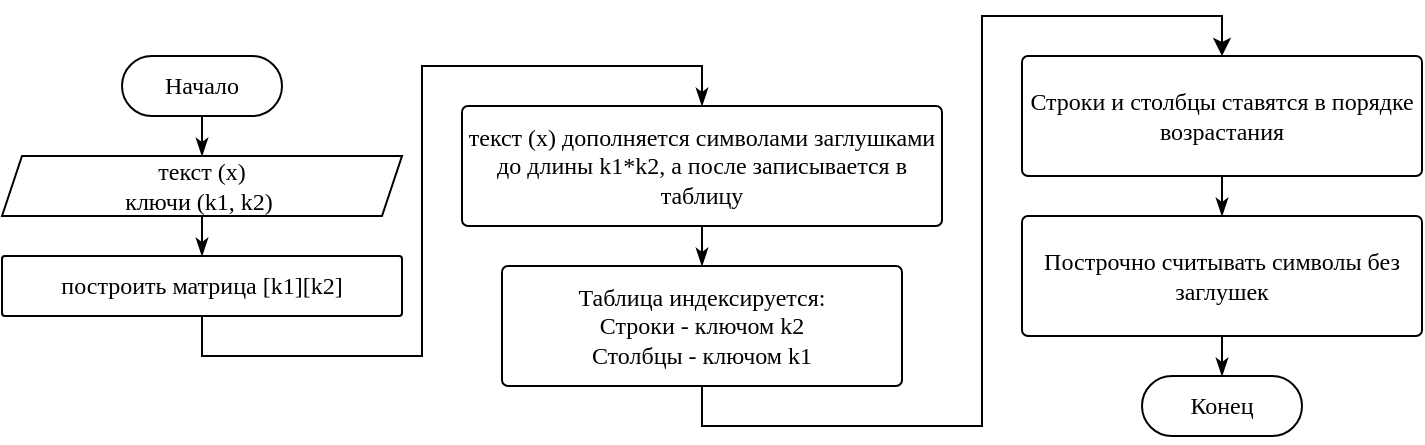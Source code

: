 <mxfile version="23.1.5" type="device">
  <diagram id="C5RBs43oDa-KdzZeNtuy" name="Page-1">
    <mxGraphModel dx="1002" dy="551" grid="1" gridSize="10" guides="1" tooltips="1" connect="1" arrows="1" fold="1" page="1" pageScale="1" pageWidth="827" pageHeight="1169" math="0" shadow="0">
      <root>
        <mxCell id="WIyWlLk6GJQsqaUBKTNV-0" />
        <mxCell id="WIyWlLk6GJQsqaUBKTNV-1" parent="WIyWlLk6GJQsqaUBKTNV-0" />
        <mxCell id="-YLPaWiGfDbkhbNqOUda-35" style="edgeStyle=orthogonalEdgeStyle;rounded=0;orthogonalLoop=1;jettySize=auto;html=1;exitX=0.5;exitY=1;exitDx=0;exitDy=0;entryX=0.5;entryY=0;entryDx=0;entryDy=0;endArrow=classicThin;endFill=1;" parent="WIyWlLk6GJQsqaUBKTNV-1" source="WIyWlLk6GJQsqaUBKTNV-3" target="-YLPaWiGfDbkhbNqOUda-34" edge="1">
          <mxGeometry relative="1" as="geometry">
            <Array as="points">
              <mxPoint x="100" y="400" />
              <mxPoint x="210" y="400" />
              <mxPoint x="210" y="255" />
              <mxPoint x="350" y="255" />
            </Array>
          </mxGeometry>
        </mxCell>
        <mxCell id="WIyWlLk6GJQsqaUBKTNV-3" value="&lt;font face=&quot;Lucida Console&quot;&gt;построить матрица [k1][k2]&lt;/font&gt;" style="rounded=1;whiteSpace=wrap;html=1;fontSize=12;glass=0;strokeWidth=1;shadow=0;arcSize=5;" parent="WIyWlLk6GJQsqaUBKTNV-1" vertex="1">
          <mxGeometry y="350" width="200" height="30" as="geometry" />
        </mxCell>
        <mxCell id="-YLPaWiGfDbkhbNqOUda-3" style="edgeStyle=orthogonalEdgeStyle;rounded=0;orthogonalLoop=1;jettySize=auto;html=1;exitX=0.5;exitY=1;exitDx=0;exitDy=0;entryX=0.5;entryY=0;entryDx=0;entryDy=0;endArrow=classicThin;endFill=1;" parent="WIyWlLk6GJQsqaUBKTNV-1" source="-YLPaWiGfDbkhbNqOUda-1" target="-YLPaWiGfDbkhbNqOUda-2" edge="1">
          <mxGeometry relative="1" as="geometry" />
        </mxCell>
        <mxCell id="-YLPaWiGfDbkhbNqOUda-1" value="&lt;font face=&quot;Lucida Console&quot;&gt;Начало&lt;/font&gt;" style="rounded=1;whiteSpace=wrap;html=1;fontSize=12;glass=0;strokeWidth=1;shadow=0;arcSize=50;" parent="WIyWlLk6GJQsqaUBKTNV-1" vertex="1">
          <mxGeometry x="60" y="250" width="80" height="30" as="geometry" />
        </mxCell>
        <mxCell id="-YLPaWiGfDbkhbNqOUda-2" value="&lt;font face=&quot;Lucida Console&quot;&gt;текст (x)&lt;br&gt;ключи (k1, k2)&amp;nbsp;&lt;br&gt;&lt;/font&gt;" style="shape=parallelogram;perimeter=parallelogramPerimeter;whiteSpace=wrap;html=1;fixedSize=1;size=10;" parent="WIyWlLk6GJQsqaUBKTNV-1" vertex="1">
          <mxGeometry y="300" width="200" height="30" as="geometry" />
        </mxCell>
        <mxCell id="-YLPaWiGfDbkhbNqOUda-27" value="&lt;font face=&quot;Lucida Console&quot;&gt;Конец&lt;/font&gt;" style="rounded=1;whiteSpace=wrap;html=1;fontSize=12;glass=0;strokeWidth=1;shadow=0;arcSize=50;" parent="WIyWlLk6GJQsqaUBKTNV-1" vertex="1">
          <mxGeometry x="570" y="410" width="80" height="30" as="geometry" />
        </mxCell>
        <mxCell id="-YLPaWiGfDbkhbNqOUda-29" style="edgeStyle=orthogonalEdgeStyle;rounded=0;orthogonalLoop=1;jettySize=auto;html=1;exitX=0.5;exitY=1;exitDx=0;exitDy=0;entryX=0.5;entryY=0;entryDx=0;entryDy=0;endArrow=classicThin;endFill=1;" parent="WIyWlLk6GJQsqaUBKTNV-1" source="-YLPaWiGfDbkhbNqOUda-2" target="WIyWlLk6GJQsqaUBKTNV-3" edge="1">
          <mxGeometry relative="1" as="geometry">
            <mxPoint x="115" y="290" as="sourcePoint" />
            <mxPoint x="115" y="310" as="targetPoint" />
          </mxGeometry>
        </mxCell>
        <mxCell id="-YLPaWiGfDbkhbNqOUda-33" style="edgeStyle=orthogonalEdgeStyle;rounded=0;orthogonalLoop=1;jettySize=auto;html=1;exitX=0.5;exitY=1;exitDx=0;exitDy=0;entryX=0.5;entryY=0;entryDx=0;entryDy=0;endArrow=classicThin;endFill=1;" parent="WIyWlLk6GJQsqaUBKTNV-1" source="-YLPaWiGfDbkhbNqOUda-30" target="-YLPaWiGfDbkhbNqOUda-27" edge="1">
          <mxGeometry relative="1" as="geometry" />
        </mxCell>
        <mxCell id="-YLPaWiGfDbkhbNqOUda-30" value="&lt;font face=&quot;Lucida Console&quot;&gt;Построчно считывать символы без заглушек&lt;/font&gt;" style="rounded=1;whiteSpace=wrap;html=1;fontSize=12;glass=0;strokeWidth=1;shadow=0;arcSize=5;" parent="WIyWlLk6GJQsqaUBKTNV-1" vertex="1">
          <mxGeometry x="510" y="330" width="200" height="60" as="geometry" />
        </mxCell>
        <mxCell id="-YLPaWiGfDbkhbNqOUda-38" style="edgeStyle=orthogonalEdgeStyle;rounded=0;orthogonalLoop=1;jettySize=auto;html=1;exitX=0.5;exitY=1;exitDx=0;exitDy=0;entryX=0.5;entryY=0;entryDx=0;entryDy=0;endArrow=classicThin;endFill=1;" parent="WIyWlLk6GJQsqaUBKTNV-1" source="-YLPaWiGfDbkhbNqOUda-34" target="-YLPaWiGfDbkhbNqOUda-37" edge="1">
          <mxGeometry relative="1" as="geometry" />
        </mxCell>
        <mxCell id="-YLPaWiGfDbkhbNqOUda-34" value="&lt;font face=&quot;Lucida Console&quot;&gt;текст (x) дополняется символами заглушками до длины k1*k2, а после записывается в таблицу&lt;/font&gt;" style="rounded=1;whiteSpace=wrap;html=1;fontSize=12;glass=0;strokeWidth=1;shadow=0;arcSize=5;" parent="WIyWlLk6GJQsqaUBKTNV-1" vertex="1">
          <mxGeometry x="230" y="275" width="240" height="60" as="geometry" />
        </mxCell>
        <mxCell id="-YLPaWiGfDbkhbNqOUda-41" style="edgeStyle=orthogonalEdgeStyle;rounded=0;orthogonalLoop=1;jettySize=auto;html=1;exitX=0.5;exitY=1;exitDx=0;exitDy=0;entryX=0.5;entryY=0;entryDx=0;entryDy=0;" parent="WIyWlLk6GJQsqaUBKTNV-1" source="-YLPaWiGfDbkhbNqOUda-37" target="-YLPaWiGfDbkhbNqOUda-39" edge="1">
          <mxGeometry relative="1" as="geometry">
            <Array as="points">
              <mxPoint x="350" y="435" />
              <mxPoint x="490" y="435" />
              <mxPoint x="490" y="230" />
              <mxPoint x="610" y="230" />
            </Array>
          </mxGeometry>
        </mxCell>
        <mxCell id="-YLPaWiGfDbkhbNqOUda-37" value="&lt;font face=&quot;Lucida Console&quot;&gt;Таблица индексируется:&lt;br&gt;Строки - ключом k2&lt;br&gt;Столбцы - ключом k1&lt;br&gt;&lt;/font&gt;" style="rounded=1;whiteSpace=wrap;html=1;fontSize=12;glass=0;strokeWidth=1;shadow=0;arcSize=5;" parent="WIyWlLk6GJQsqaUBKTNV-1" vertex="1">
          <mxGeometry x="250" y="355" width="200" height="60" as="geometry" />
        </mxCell>
        <mxCell id="-YLPaWiGfDbkhbNqOUda-42" style="edgeStyle=orthogonalEdgeStyle;rounded=0;orthogonalLoop=1;jettySize=auto;html=1;exitX=0.5;exitY=1;exitDx=0;exitDy=0;entryX=0.5;entryY=0;entryDx=0;entryDy=0;endArrow=classicThin;endFill=1;" parent="WIyWlLk6GJQsqaUBKTNV-1" source="-YLPaWiGfDbkhbNqOUda-39" target="-YLPaWiGfDbkhbNqOUda-30" edge="1">
          <mxGeometry relative="1" as="geometry" />
        </mxCell>
        <mxCell id="-YLPaWiGfDbkhbNqOUda-39" value="&lt;font face=&quot;Lucida Console&quot;&gt;Строки и столбцы ставятся в порядке возрастания&lt;br&gt;&lt;/font&gt;" style="rounded=1;whiteSpace=wrap;html=1;fontSize=12;glass=0;strokeWidth=1;shadow=0;arcSize=5;" parent="WIyWlLk6GJQsqaUBKTNV-1" vertex="1">
          <mxGeometry x="510" y="250" width="200" height="60" as="geometry" />
        </mxCell>
      </root>
    </mxGraphModel>
  </diagram>
</mxfile>
